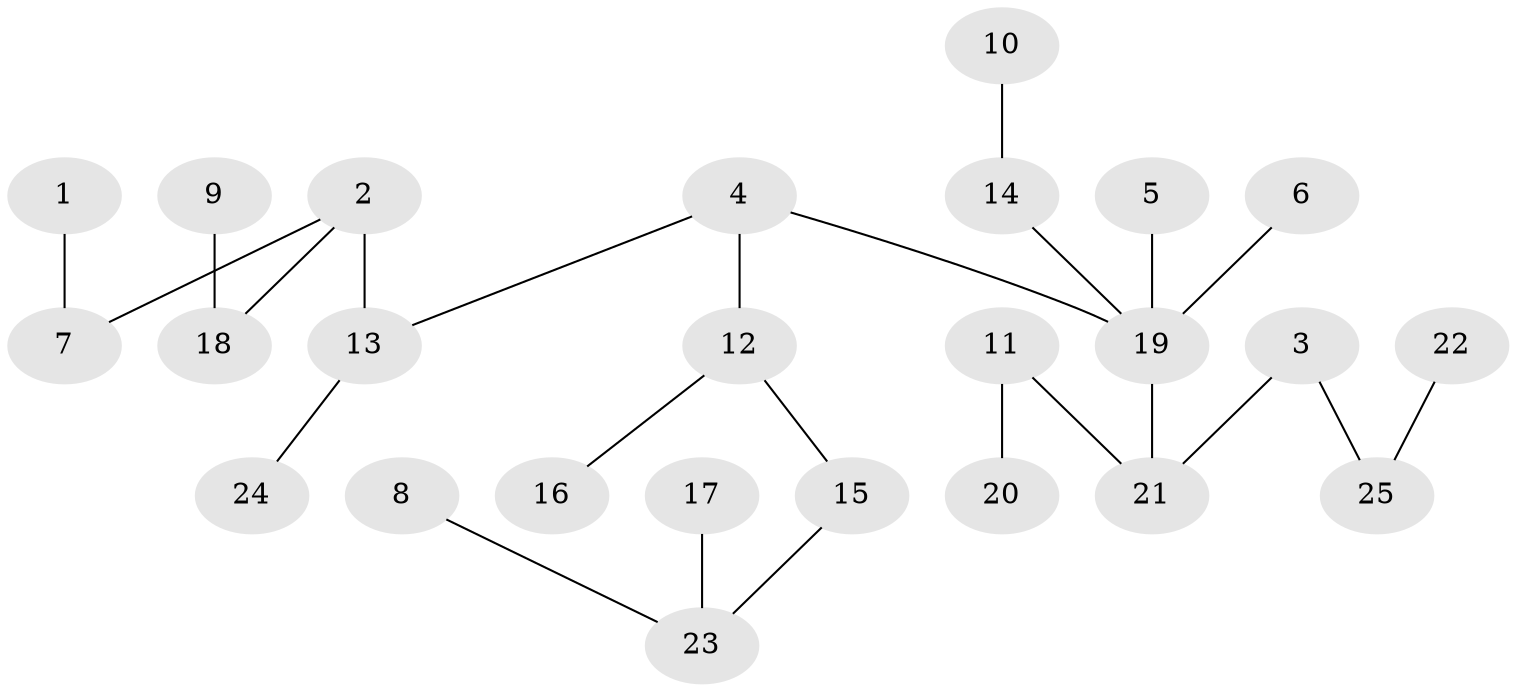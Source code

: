 // original degree distribution, {5: 0.060240963855421686, 3: 0.12048192771084337, 8: 0.012048192771084338, 4: 0.04819277108433735, 1: 0.4939759036144578, 2: 0.26506024096385544}
// Generated by graph-tools (version 1.1) at 2025/37/03/04/25 23:37:19]
// undirected, 25 vertices, 24 edges
graph export_dot {
  node [color=gray90,style=filled];
  1;
  2;
  3;
  4;
  5;
  6;
  7;
  8;
  9;
  10;
  11;
  12;
  13;
  14;
  15;
  16;
  17;
  18;
  19;
  20;
  21;
  22;
  23;
  24;
  25;
  1 -- 7 [weight=1.0];
  2 -- 7 [weight=1.0];
  2 -- 13 [weight=1.0];
  2 -- 18 [weight=1.0];
  3 -- 21 [weight=1.0];
  3 -- 25 [weight=1.0];
  4 -- 12 [weight=1.0];
  4 -- 13 [weight=1.0];
  4 -- 19 [weight=1.0];
  5 -- 19 [weight=1.0];
  6 -- 19 [weight=1.0];
  8 -- 23 [weight=1.0];
  9 -- 18 [weight=1.0];
  10 -- 14 [weight=1.0];
  11 -- 20 [weight=1.0];
  11 -- 21 [weight=1.0];
  12 -- 15 [weight=1.0];
  12 -- 16 [weight=1.0];
  13 -- 24 [weight=1.0];
  14 -- 19 [weight=1.0];
  15 -- 23 [weight=1.0];
  17 -- 23 [weight=1.0];
  19 -- 21 [weight=1.0];
  22 -- 25 [weight=1.0];
}
